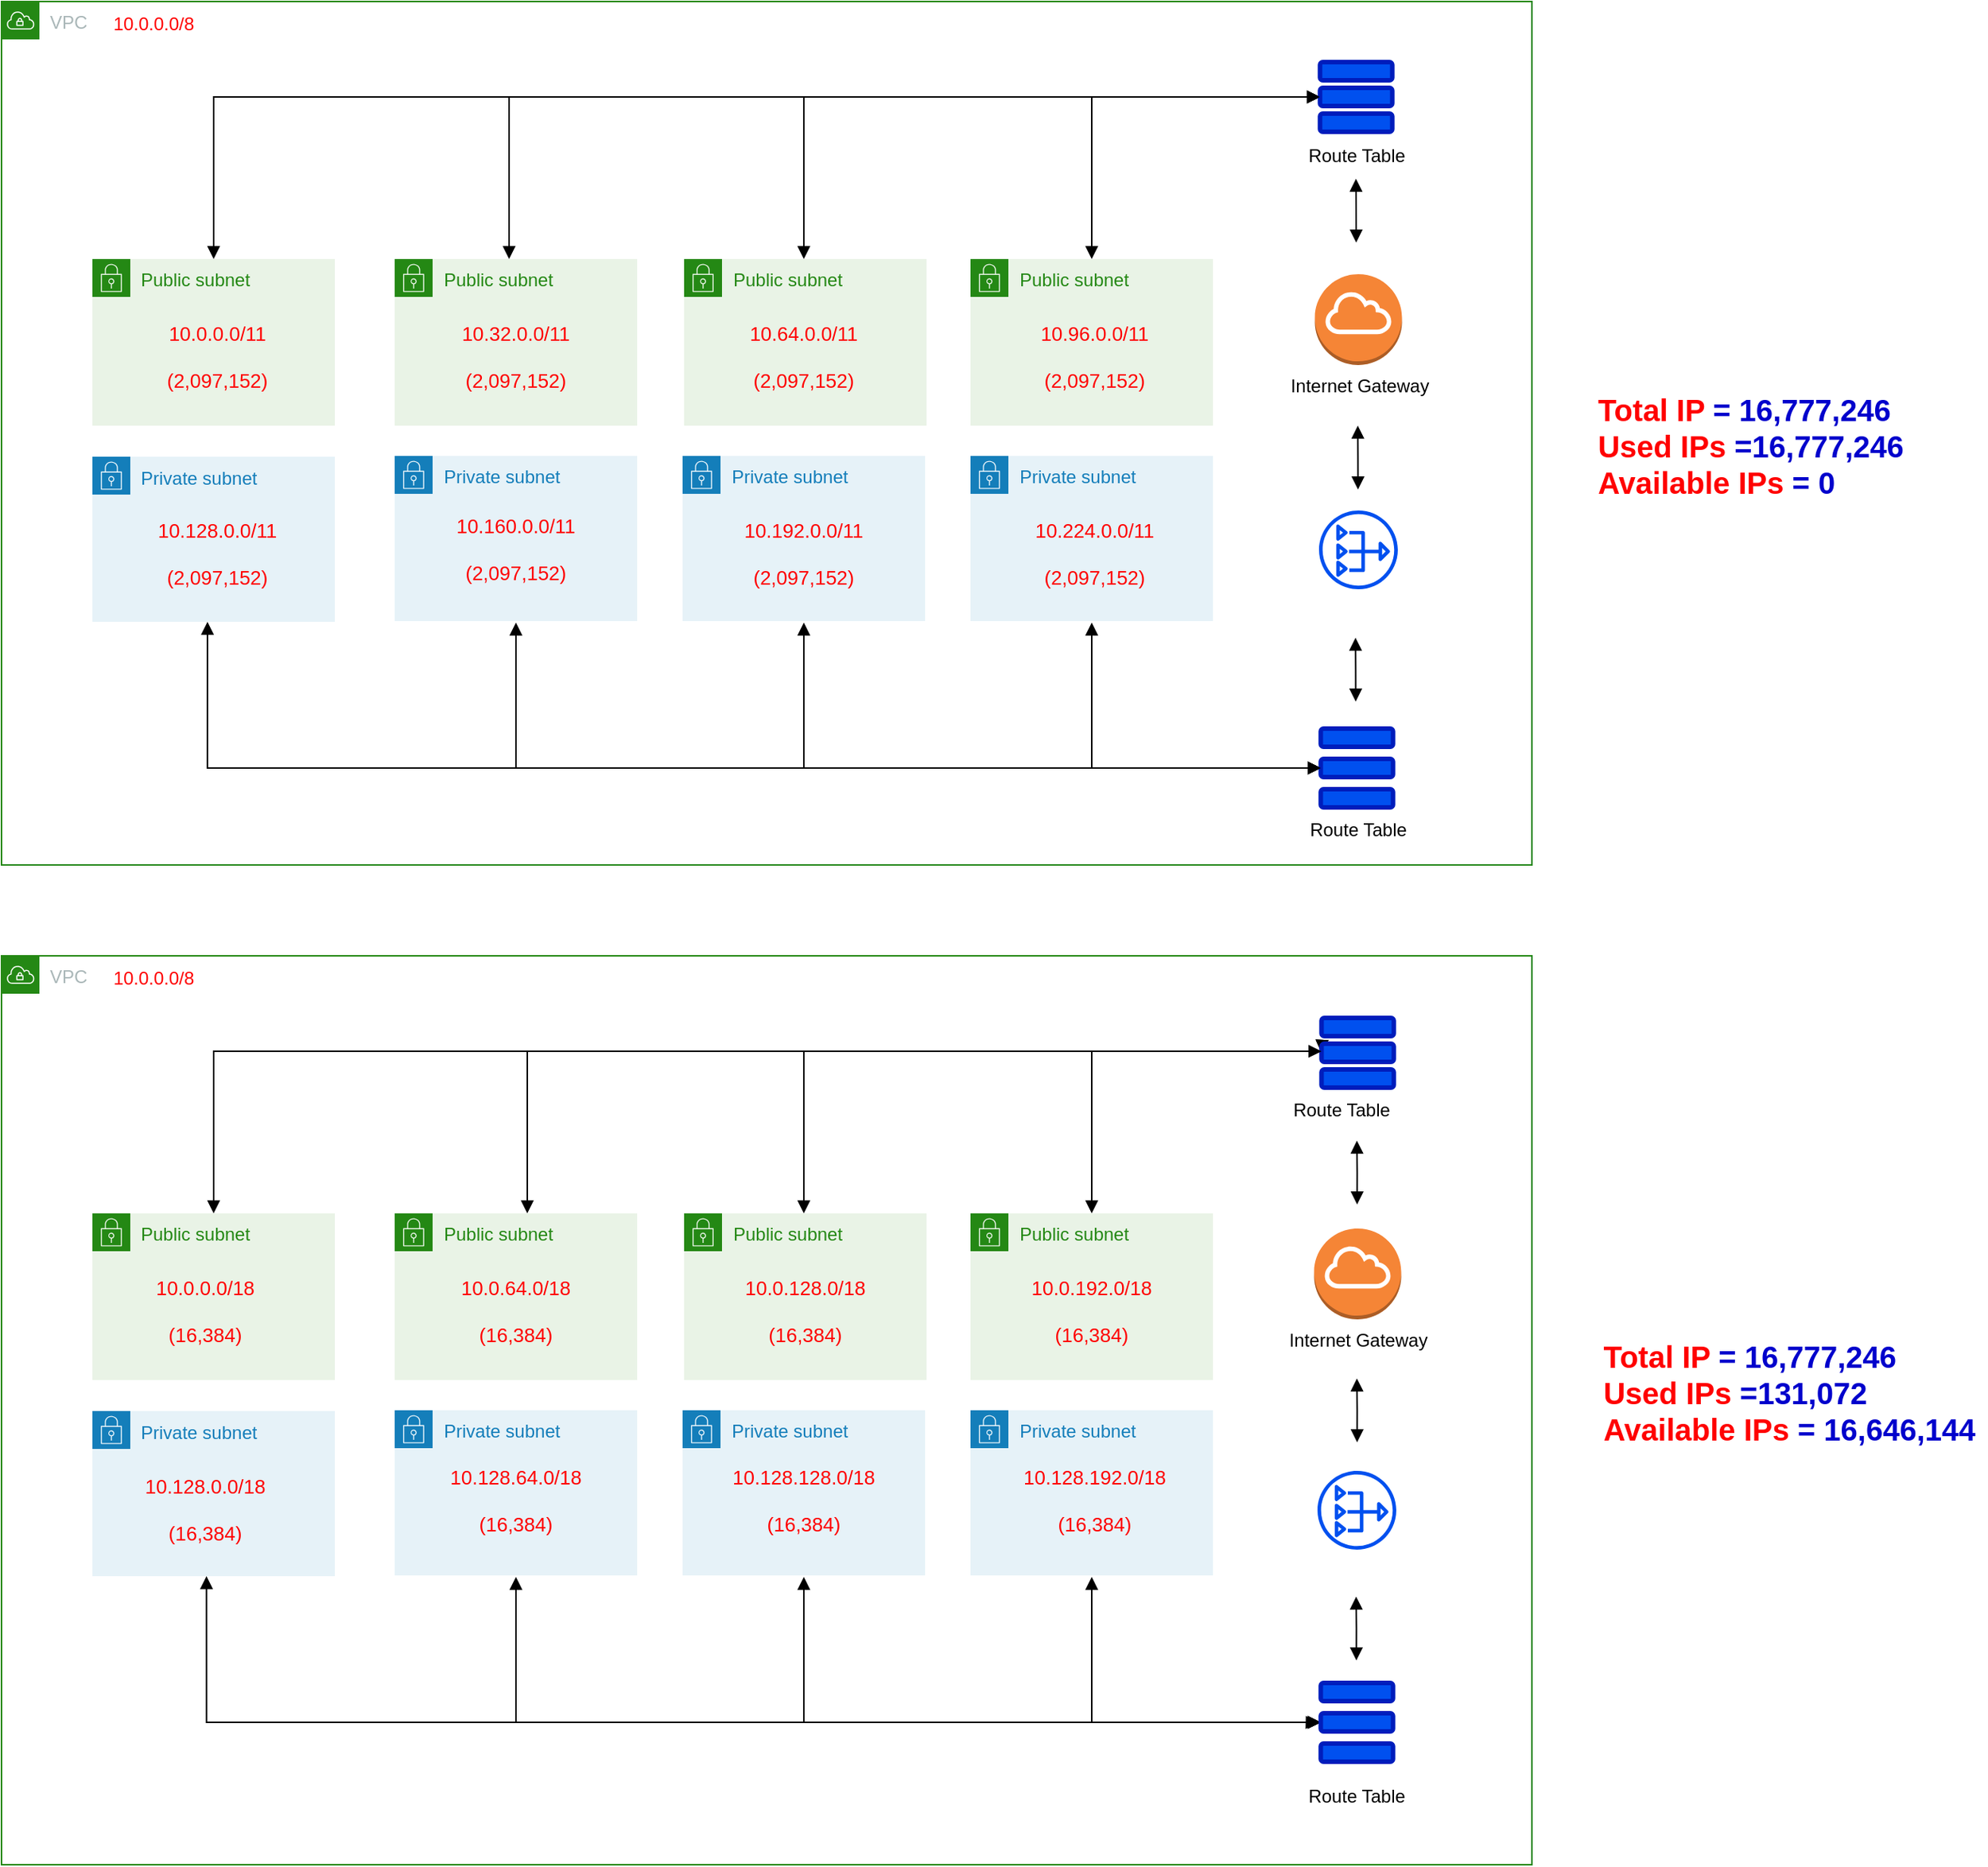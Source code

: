 <mxfile version="20.8.16" type="device"><diagram id="x6z9McmmxBJPXguEZUhv" name="Page-1"><mxGraphModel dx="443" dy="1285" grid="1" gridSize="10" guides="1" tooltips="1" connect="1" arrows="1" fold="1" page="1" pageScale="1" pageWidth="850" pageHeight="1400" math="0" shadow="0"><root><mxCell id="0"/><mxCell id="1" parent="0"/><mxCell id="ao6hHYTNkjJlW9Yp4cWi-41" style="edgeStyle=orthogonalEdgeStyle;rounded=0;orthogonalLoop=1;jettySize=auto;html=1;startArrow=block;startFill=1;endArrow=block;endFill=1;" parent="1" edge="1"><mxGeometry relative="1" as="geometry"><mxPoint x="3673.578" y="505.0" as="targetPoint"/><mxPoint x="3673.73" y="547.13" as="sourcePoint"/><Array as="points"><mxPoint x="3674.23" y="526.13"/></Array></mxGeometry></mxCell><mxCell id="ao6hHYTNkjJlW9Yp4cWi-42" style="edgeStyle=orthogonalEdgeStyle;rounded=0;orthogonalLoop=1;jettySize=auto;html=1;entryX=0;entryY=0.5;entryDx=0;entryDy=0;startArrow=block;startFill=1;endArrow=block;endFill=1;" parent="1" target="ao6hHYTNkjJlW9Yp4cWi-6" edge="1"><mxGeometry relative="1" as="geometry"><mxPoint x="3499.5" y="495" as="sourcePoint"/><Array as="points"><mxPoint x="3499.5" y="591"/></Array></mxGeometry></mxCell><mxCell id="ao6hHYTNkjJlW9Yp4cWi-43" style="edgeStyle=orthogonalEdgeStyle;rounded=0;orthogonalLoop=1;jettySize=auto;html=1;entryX=0;entryY=0.5;entryDx=0;entryDy=0;startArrow=block;startFill=1;endArrow=block;endFill=1;" parent="1" target="ao6hHYTNkjJlW9Yp4cWi-6" edge="1"><mxGeometry relative="1" as="geometry"><mxPoint x="3309.5" y="495" as="sourcePoint"/><Array as="points"><mxPoint x="3309.5" y="591"/></Array></mxGeometry></mxCell><mxCell id="ao6hHYTNkjJlW9Yp4cWi-44" style="edgeStyle=orthogonalEdgeStyle;rounded=0;orthogonalLoop=1;jettySize=auto;html=1;entryX=0;entryY=0.5;entryDx=0;entryDy=0;startArrow=block;startFill=1;endArrow=block;endFill=1;" parent="1" target="ao6hHYTNkjJlW9Yp4cWi-6" edge="1"><mxGeometry x="-1" y="-115" relative="1" as="geometry"><mxPoint x="3119.5" y="495" as="sourcePoint"/><Array as="points"><mxPoint x="3120" y="591"/><mxPoint x="3651" y="591"/></Array><mxPoint x="-80" y="-33" as="offset"/></mxGeometry></mxCell><mxCell id="ao6hHYTNkjJlW9Yp4cWi-8" value="Route Table" style="text;html=1;align=center;verticalAlign=middle;resizable=0;points=[];autosize=1;strokeColor=none;fillColor=none;container=0;" parent="1" vertex="1"><mxGeometry x="3630.498" y="617" width="90" height="30" as="geometry"/></mxCell><mxCell id="ao6hHYTNkjJlW9Yp4cWi-5" value="" style="rounded=1;whiteSpace=wrap;html=1;fillColor=#0050ef;strokeColor=#001DBC;strokeWidth=3;spacingRight=0;container=0;fontColor=#ffffff;" parent="1" vertex="1"><mxGeometry x="3650.656" y="565" width="47.689" height="12" as="geometry"/></mxCell><mxCell id="ao6hHYTNkjJlW9Yp4cWi-6" value="" style="rounded=1;whiteSpace=wrap;html=1;fillColor=#0050ef;strokeColor=#001DBC;strokeWidth=3;spacingRight=0;container=0;fontColor=#ffffff;" parent="1" vertex="1"><mxGeometry x="3650.656" y="585" width="47.689" height="12" as="geometry"/></mxCell><mxCell id="ao6hHYTNkjJlW9Yp4cWi-7" value="" style="rounded=1;whiteSpace=wrap;html=1;fillColor=#0050ef;strokeColor=#001DBC;strokeWidth=3;spacingRight=0;container=0;fontColor=#ffffff;" parent="1" vertex="1"><mxGeometry x="3650.656" y="605" width="47.689" height="12" as="geometry"/></mxCell><mxCell id="ao6hHYTNkjJlW9Yp4cWi-11" value="VPC" style="points=[[0,0],[0.25,0],[0.5,0],[0.75,0],[1,0],[1,0.25],[1,0.5],[1,0.75],[1,1],[0.75,1],[0.5,1],[0.25,1],[0,1],[0,0.75],[0,0.5],[0,0.25]];outlineConnect=0;gradientColor=none;html=1;whiteSpace=wrap;fontSize=12;fontStyle=0;container=0;pointerEvents=0;collapsible=0;recursiveResize=0;shape=mxgraph.aws4.group;grIcon=mxgraph.aws4.group_vpc;strokeColor=#248814;fillColor=none;verticalAlign=top;align=left;spacingLeft=30;fontColor=#AAB7B8;dashed=0;" parent="1" vertex="1"><mxGeometry x="2780" y="85" width="1010" height="570" as="geometry"/></mxCell><mxCell id="ao6hHYTNkjJlW9Yp4cWi-35" style="edgeStyle=orthogonalEdgeStyle;rounded=0;orthogonalLoop=1;jettySize=auto;html=1;startArrow=block;startFill=1;endArrow=block;endFill=1;" parent="1" edge="1"><mxGeometry relative="1" as="geometry"><mxPoint x="3675.088" y="365.0" as="targetPoint"/><mxPoint x="3675.24" y="407.13" as="sourcePoint"/><Array as="points"><mxPoint x="3675.74" y="386.13"/></Array></mxGeometry></mxCell><mxCell id="ao6hHYTNkjJlW9Yp4cWi-36" value="NAT Gateway" style="sketch=0;outlineConnect=0;dashed=0;verticalLabelPosition=bottom;verticalAlign=top;align=center;html=1;fontSize=12;fontStyle=0;aspect=fixed;pointerEvents=1;shape=mxgraph.aws4.nat_gateway;strokeWidth=3;container=0;fillColor=#0050ef;fontColor=#ffffff;strokeColor=#001DBC;" parent="1" vertex="1"><mxGeometry x="3649.5" y="421" width="52" height="52" as="geometry"/></mxCell><mxCell id="ao6hHYTNkjJlW9Yp4cWi-37" value="Private subnet" style="points=[[0,0],[0.25,0],[0.5,0],[0.75,0],[1,0],[1,0.25],[1,0.5],[1,0.75],[1,1],[0.75,1],[0.5,1],[0.25,1],[0,1],[0,0.75],[0,0.5],[0,0.25]];outlineConnect=0;gradientColor=none;html=1;whiteSpace=wrap;fontSize=12;fontStyle=0;container=0;pointerEvents=0;collapsible=0;recursiveResize=0;shape=mxgraph.aws4.group;grIcon=mxgraph.aws4.group_security_group;grStroke=0;strokeColor=#147EBA;fillColor=#E6F2F8;verticalAlign=top;align=left;spacingLeft=30;fontColor=#147EBA;dashed=0;strokeWidth=3;" parent="1" vertex="1"><mxGeometry x="3229.5" y="385" width="160" height="109" as="geometry"/></mxCell><mxCell id="ao6hHYTNkjJlW9Yp4cWi-39" value="Private subnet" style="points=[[0,0],[0.25,0],[0.5,0],[0.75,0],[1,0],[1,0.25],[1,0.5],[1,0.75],[1,1],[0.75,1],[0.5,1],[0.25,1],[0,1],[0,0.75],[0,0.5],[0,0.25]];outlineConnect=0;gradientColor=none;html=1;whiteSpace=wrap;fontSize=12;fontStyle=0;container=0;pointerEvents=0;collapsible=0;recursiveResize=0;shape=mxgraph.aws4.group;grIcon=mxgraph.aws4.group_security_group;grStroke=0;strokeColor=#147EBA;fillColor=#E6F2F8;verticalAlign=top;align=left;spacingLeft=30;fontColor=#147EBA;dashed=0;strokeWidth=3;" parent="1" vertex="1"><mxGeometry x="3419.5" y="385" width="160" height="109" as="geometry"/></mxCell><mxCell id="ao6hHYTNkjJlW9Yp4cWi-12" value="Internet Gateway" style="outlineConnect=0;dashed=0;verticalLabelPosition=bottom;verticalAlign=top;align=center;html=1;shape=mxgraph.aws3.internet_gateway;fillColor=#F58536;gradientColor=none;container=0;" parent="1" vertex="1"><mxGeometry x="3646.75" y="265" width="57.5" height="60" as="geometry"/></mxCell><mxCell id="ao6hHYTNkjJlW9Yp4cWi-21" style="edgeStyle=orthogonalEdgeStyle;rounded=0;orthogonalLoop=1;jettySize=auto;html=1;entryX=0;entryY=0.5;entryDx=0;entryDy=0;startArrow=block;startFill=1;endArrow=block;endFill=1;" parent="1" target="ao6hHYTNkjJlW9Yp4cWi-17" edge="1"><mxGeometry relative="1" as="geometry"><mxPoint x="3499.5" y="255.0" as="sourcePoint"/><Array as="points"><mxPoint x="3499.5" y="148"/></Array></mxGeometry></mxCell><mxCell id="ao6hHYTNkjJlW9Yp4cWi-22" style="edgeStyle=orthogonalEdgeStyle;rounded=0;orthogonalLoop=1;jettySize=auto;html=1;entryX=0;entryY=0.5;entryDx=0;entryDy=0;startArrow=block;startFill=1;endArrow=block;endFill=1;" parent="1" target="ao6hHYTNkjJlW9Yp4cWi-17" edge="1"><mxGeometry relative="1" as="geometry"><mxPoint x="3309.5" y="255.0" as="sourcePoint"/><Array as="points"><mxPoint x="3309.5" y="148"/></Array></mxGeometry></mxCell><mxCell id="ao6hHYTNkjJlW9Yp4cWi-23" style="edgeStyle=orthogonalEdgeStyle;rounded=0;orthogonalLoop=1;jettySize=auto;html=1;entryX=0;entryY=0.5;entryDx=0;entryDy=0;startArrow=block;startFill=1;endArrow=block;endFill=1;exitX=0.5;exitY=0;exitDx=0;exitDy=0;" parent="1" source="ao6hHYTNkjJlW9Yp4cWi-54" target="ao6hHYTNkjJlW9Yp4cWi-17" edge="1"><mxGeometry relative="1" as="geometry"><mxPoint x="3119.5" y="255.0" as="sourcePoint"/><Array as="points"><mxPoint x="2920" y="148"/></Array></mxGeometry></mxCell><mxCell id="ao6hHYTNkjJlW9Yp4cWi-27" value="Private subnet" style="points=[[0,0],[0.25,0],[0.5,0],[0.75,0],[1,0],[1,0.25],[1,0.5],[1,0.75],[1,1],[0.75,1],[0.5,1],[0.25,1],[0,1],[0,0.75],[0,0.5],[0,0.25]];outlineConnect=0;gradientColor=none;html=1;whiteSpace=wrap;fontSize=12;fontStyle=0;container=0;pointerEvents=0;collapsible=0;recursiveResize=0;shape=mxgraph.aws4.group;grIcon=mxgraph.aws4.group_security_group;grStroke=0;strokeColor=#147EBA;fillColor=#E6F2F8;verticalAlign=top;align=left;spacingLeft=30;fontColor=#147EBA;dashed=0;strokeWidth=3;" parent="1" vertex="1"><mxGeometry x="2840" y="385.5" width="160" height="109" as="geometry"/></mxCell><mxCell id="ao6hHYTNkjJlW9Yp4cWi-19" value="Route Table" style="text;html=1;align=center;verticalAlign=middle;resizable=0;points=[];autosize=1;strokeColor=none;fillColor=none;container=0;" parent="1" vertex="1"><mxGeometry x="3628.998" y="172" width="90" height="30" as="geometry"/></mxCell><mxCell id="ao6hHYTNkjJlW9Yp4cWi-16" value="" style="rounded=1;whiteSpace=wrap;html=1;strokeWidth=3;spacingRight=0;container=0;fillColor=#0050ef;fontColor=#ffffff;strokeColor=#001DBC;" parent="1" vertex="1"><mxGeometry x="3650.156" y="125" width="47.689" height="12" as="geometry"/></mxCell><mxCell id="ao6hHYTNkjJlW9Yp4cWi-17" value="" style="rounded=1;whiteSpace=wrap;html=1;strokeWidth=3;spacingRight=0;container=0;fillColor=#0050ef;fontColor=#ffffff;strokeColor=#001DBC;" parent="1" vertex="1"><mxGeometry x="3650.156" y="142" width="47.689" height="12" as="geometry"/></mxCell><mxCell id="ao6hHYTNkjJlW9Yp4cWi-18" value="" style="rounded=1;whiteSpace=wrap;html=1;strokeWidth=3;spacingRight=0;container=0;fillColor=#0050ef;fontColor=#ffffff;strokeColor=#001DBC;" parent="1" vertex="1"><mxGeometry x="3650.156" y="159" width="47.689" height="12" as="geometry"/></mxCell><mxCell id="ao6hHYTNkjJlW9Yp4cWi-25" value="Public subnet" style="points=[[0,0],[0.25,0],[0.5,0],[0.75,0],[1,0],[1,0.25],[1,0.5],[1,0.75],[1,1],[0.75,1],[0.5,1],[0.25,1],[0,1],[0,0.75],[0,0.5],[0,0.25]];outlineConnect=0;gradientColor=none;html=1;whiteSpace=wrap;fontSize=12;fontStyle=0;container=0;pointerEvents=0;collapsible=0;recursiveResize=0;shape=mxgraph.aws4.group;grIcon=mxgraph.aws4.group_security_group;grStroke=0;strokeColor=#248814;fillColor=#E9F3E6;verticalAlign=top;align=left;spacingLeft=30;fontColor=#248814;dashed=0;strokeWidth=3;" parent="1" vertex="1"><mxGeometry x="3419.5" y="255" width="160" height="110" as="geometry"/></mxCell><mxCell id="ao6hHYTNkjJlW9Yp4cWi-30" value="Public subnet" style="points=[[0,0],[0.25,0],[0.5,0],[0.75,0],[1,0],[1,0.25],[1,0.5],[1,0.75],[1,1],[0.75,1],[0.5,1],[0.25,1],[0,1],[0,0.75],[0,0.5],[0,0.25]];outlineConnect=0;gradientColor=none;html=1;whiteSpace=wrap;fontSize=12;fontStyle=0;container=0;pointerEvents=0;collapsible=0;recursiveResize=0;shape=mxgraph.aws4.group;grIcon=mxgraph.aws4.group_security_group;grStroke=0;strokeColor=#248814;fillColor=#E9F3E6;verticalAlign=top;align=left;spacingLeft=30;fontColor=#248814;dashed=0;strokeWidth=3;" parent="1" vertex="1"><mxGeometry x="3230.5" y="255" width="160" height="110" as="geometry"/></mxCell><mxCell id="ao6hHYTNkjJlW9Yp4cWi-33" value="Public subnet" style="points=[[0,0],[0.25,0],[0.5,0],[0.75,0],[1,0],[1,0.25],[1,0.5],[1,0.75],[1,1],[0.75,1],[0.5,1],[0.25,1],[0,1],[0,0.75],[0,0.5],[0,0.25]];outlineConnect=0;gradientColor=none;html=1;whiteSpace=wrap;fontSize=12;fontStyle=0;container=0;pointerEvents=0;collapsible=0;recursiveResize=0;shape=mxgraph.aws4.group;grIcon=mxgraph.aws4.group_security_group;grStroke=0;strokeColor=#248814;fillColor=#E9F3E6;verticalAlign=top;align=left;spacingLeft=30;fontColor=#248814;dashed=0;strokeWidth=3;" parent="1" vertex="1"><mxGeometry x="3039.5" y="255" width="160" height="110" as="geometry"/></mxCell><mxCell id="ao6hHYTNkjJlW9Yp4cWi-56" value="&lt;br&gt;" style="text;html=1;align=center;verticalAlign=middle;resizable=0;points=[];autosize=1;strokeColor=none;fillColor=none;fontSize=16;container=0;" parent="1" vertex="1"><mxGeometry x="3105" y="325" width="20" height="30" as="geometry"/></mxCell><mxCell id="ao6hHYTNkjJlW9Yp4cWi-54" value="Public subnet" style="points=[[0,0],[0.25,0],[0.5,0],[0.75,0],[1,0],[1,0.25],[1,0.5],[1,0.75],[1,1],[0.75,1],[0.5,1],[0.25,1],[0,1],[0,0.75],[0,0.5],[0,0.25]];outlineConnect=0;gradientColor=none;html=1;whiteSpace=wrap;fontSize=12;fontStyle=0;container=0;pointerEvents=0;collapsible=0;recursiveResize=0;shape=mxgraph.aws4.group;grIcon=mxgraph.aws4.group_security_group;grStroke=0;strokeColor=#248814;fillColor=#E9F3E6;verticalAlign=top;align=left;spacingLeft=30;fontColor=#248814;dashed=0;strokeWidth=3;" parent="1" vertex="1"><mxGeometry x="2840" y="255" width="160" height="110" as="geometry"/></mxCell><mxCell id="ao6hHYTNkjJlW9Yp4cWi-78" value="Private subnet" style="points=[[0,0],[0.25,0],[0.5,0],[0.75,0],[1,0],[1,0.25],[1,0.5],[1,0.75],[1,1],[0.75,1],[0.5,1],[0.25,1],[0,1],[0,0.75],[0,0.5],[0,0.25]];outlineConnect=0;gradientColor=none;html=1;whiteSpace=wrap;fontSize=12;fontStyle=0;container=0;pointerEvents=0;collapsible=0;recursiveResize=0;shape=mxgraph.aws4.group;grIcon=mxgraph.aws4.group_security_group;grStroke=0;strokeColor=#147EBA;fillColor=#E6F2F8;verticalAlign=top;align=left;spacingLeft=30;fontColor=#147EBA;dashed=0;strokeWidth=3;" parent="1" vertex="1"><mxGeometry x="3039.5" y="385" width="160" height="109" as="geometry"/></mxCell><mxCell id="ao6hHYTNkjJlW9Yp4cWi-93" value="&lt;font color=&quot;#ff0000&quot;&gt;10.0.0.0/11&lt;br&gt;&lt;br&gt;(2,097,152)&lt;/font&gt;" style="text;strokeColor=none;fillColor=none;html=1;align=center;verticalAlign=middle;whiteSpace=wrap;rounded=0;fontSize=13;container=0;" parent="1" vertex="1"><mxGeometry x="2854.5" y="305" width="135" height="30" as="geometry"/></mxCell><mxCell id="ao6hHYTNkjJlW9Yp4cWi-95" style="edgeStyle=orthogonalEdgeStyle;rounded=0;orthogonalLoop=1;jettySize=auto;html=1;startArrow=block;startFill=1;endArrow=block;endFill=1;" parent="1" edge="1"><mxGeometry x="-1" y="-115" relative="1" as="geometry"><mxPoint x="2915.93" y="494.5" as="sourcePoint"/><Array as="points"><mxPoint x="2915.66" y="591"/></Array><mxPoint x="-80" y="-33" as="offset"/><mxPoint x="3650.66" y="591" as="targetPoint"/></mxGeometry></mxCell><mxCell id="ao6hHYTNkjJlW9Yp4cWi-161" value="&lt;font color=&quot;#ff0000&quot;&gt;10.128.0.0/11&lt;br&gt;&lt;br&gt;(2,097,152)&lt;/font&gt;" style="text;strokeColor=none;fillColor=none;html=1;align=center;verticalAlign=middle;whiteSpace=wrap;rounded=0;fontSize=13;container=0;" parent="1" vertex="1"><mxGeometry x="2854.5" y="435" width="135" height="30" as="geometry"/></mxCell><mxCell id="ao6hHYTNkjJlW9Yp4cWi-162" value="&lt;font color=&quot;#ff0000&quot;&gt;10.160.0.0/11&lt;br&gt;&lt;br&gt;(2,097,152)&lt;/font&gt;" style="text;strokeColor=none;fillColor=none;html=1;align=center;verticalAlign=middle;whiteSpace=wrap;rounded=0;fontSize=13;container=0;" parent="1" vertex="1"><mxGeometry x="3052" y="432" width="135" height="30" as="geometry"/></mxCell><mxCell id="ao6hHYTNkjJlW9Yp4cWi-163" value="&lt;font color=&quot;#ff0000&quot;&gt;10.192.0.0/11&lt;br&gt;&lt;br&gt;(2,097,152)&lt;/font&gt;" style="text;strokeColor=none;fillColor=none;html=1;align=center;verticalAlign=middle;whiteSpace=wrap;rounded=0;fontSize=13;container=0;" parent="1" vertex="1"><mxGeometry x="3242" y="435" width="135" height="30" as="geometry"/></mxCell><mxCell id="ao6hHYTNkjJlW9Yp4cWi-164" value="&lt;font color=&quot;#ff0000&quot;&gt;10.32.0.0/11&lt;br&gt;&lt;br&gt;(2,097,152)&lt;/font&gt;" style="text;strokeColor=none;fillColor=none;html=1;align=center;verticalAlign=middle;whiteSpace=wrap;rounded=0;fontSize=13;container=0;" parent="1" vertex="1"><mxGeometry x="3052" y="305" width="135" height="30" as="geometry"/></mxCell><mxCell id="ao6hHYTNkjJlW9Yp4cWi-165" value="&lt;font color=&quot;#ff0000&quot;&gt;10.224.0.0/11&lt;br&gt;&lt;br&gt;(2,097,152)&lt;/font&gt;" style="text;strokeColor=none;fillColor=none;html=1;align=center;verticalAlign=middle;whiteSpace=wrap;rounded=0;fontSize=13;container=0;" parent="1" vertex="1"><mxGeometry x="3434" y="435" width="135" height="30" as="geometry"/></mxCell><mxCell id="ao6hHYTNkjJlW9Yp4cWi-166" value="&lt;font color=&quot;#ff0000&quot;&gt;10.64.0.0/11&lt;br&gt;&lt;br&gt;(2,097,152)&lt;/font&gt;" style="text;strokeColor=none;fillColor=none;html=1;align=center;verticalAlign=middle;whiteSpace=wrap;rounded=0;fontSize=13;container=0;" parent="1" vertex="1"><mxGeometry x="3242" y="305" width="135" height="30" as="geometry"/></mxCell><mxCell id="ao6hHYTNkjJlW9Yp4cWi-167" value="&lt;font color=&quot;#ff0000&quot;&gt;10.96.0.0/11&lt;br&gt;&lt;br&gt;(2,097,152)&lt;/font&gt;" style="text;strokeColor=none;fillColor=none;html=1;align=center;verticalAlign=middle;whiteSpace=wrap;rounded=0;fontSize=13;container=0;" parent="1" vertex="1"><mxGeometry x="3434" y="305" width="135" height="30" as="geometry"/></mxCell><mxCell id="ao6hHYTNkjJlW9Yp4cWi-170" value="&lt;div style=&quot;text-align: left;&quot;&gt;&lt;span style=&quot;font-size: 20px; background-color: initial;&quot;&gt;&lt;b style=&quot;&quot;&gt;&lt;font color=&quot;#ff0000&quot;&gt;Total IP&lt;/font&gt;&lt;font color=&quot;#0000cc&quot;&gt; = 16,777,246&lt;/font&gt;&lt;/b&gt;&lt;/span&gt;&lt;/div&gt;&lt;font style=&quot;font-size: 20px;&quot;&gt;&lt;b style=&quot;&quot;&gt;&lt;div style=&quot;text-align: left;&quot;&gt;&lt;span style=&quot;background-color: initial;&quot;&gt;&lt;font color=&quot;#ff0000&quot;&gt;Used IPs&lt;/font&gt;&lt;font color=&quot;#0000cc&quot;&gt; =16,777,246&lt;/font&gt;&lt;/span&gt;&lt;/div&gt;&lt;div style=&quot;text-align: left;&quot;&gt;&lt;span style=&quot;background-color: initial;&quot;&gt;&lt;font color=&quot;#ff0000&quot;&gt;Available IPs&lt;/font&gt;&lt;font color=&quot;#0000cc&quot;&gt; = 0&lt;/font&gt;&lt;/span&gt;&lt;/div&gt;&lt;div style=&quot;color: rgb(76, 0, 153); text-align: left;&quot;&gt;&lt;span style=&quot;background-color: initial;&quot;&gt;&amp;nbsp;&lt;/span&gt;&lt;/div&gt;&lt;/b&gt;&lt;/font&gt;" style="text;strokeColor=none;fillColor=none;html=1;align=center;verticalAlign=middle;whiteSpace=wrap;rounded=0;fontSize=13;fontColor=#FF8000;" parent="1" vertex="1"><mxGeometry x="3820" y="345" width="228.5" height="90" as="geometry"/></mxCell><mxCell id="ao6hHYTNkjJlW9Yp4cWi-171" style="edgeStyle=orthogonalEdgeStyle;rounded=0;orthogonalLoop=1;jettySize=auto;html=1;startArrow=block;startFill=1;endArrow=block;endFill=1;" parent="1" edge="1"><mxGeometry relative="1" as="geometry"><mxPoint x="3673.998" y="1138.0" as="targetPoint"/><mxPoint x="3674.15" y="1180.13" as="sourcePoint"/><Array as="points"><mxPoint x="3674.65" y="1159.13"/></Array></mxGeometry></mxCell><mxCell id="ao6hHYTNkjJlW9Yp4cWi-172" style="edgeStyle=orthogonalEdgeStyle;rounded=0;orthogonalLoop=1;jettySize=auto;html=1;entryX=0;entryY=0.5;entryDx=0;entryDy=0;startArrow=block;startFill=1;endArrow=block;endFill=1;" parent="1" target="ao6hHYTNkjJlW9Yp4cWi-177" edge="1"><mxGeometry relative="1" as="geometry"><mxPoint x="3499.5" y="1125" as="sourcePoint"/><Array as="points"><mxPoint x="3499.5" y="1221"/></Array></mxGeometry></mxCell><mxCell id="ao6hHYTNkjJlW9Yp4cWi-173" style="edgeStyle=orthogonalEdgeStyle;rounded=0;orthogonalLoop=1;jettySize=auto;html=1;entryX=0;entryY=0.5;entryDx=0;entryDy=0;startArrow=block;startFill=1;endArrow=block;endFill=1;" parent="1" target="ao6hHYTNkjJlW9Yp4cWi-177" edge="1"><mxGeometry relative="1" as="geometry"><mxPoint x="3309.5" y="1125" as="sourcePoint"/><Array as="points"><mxPoint x="3309.5" y="1221"/></Array></mxGeometry></mxCell><mxCell id="ao6hHYTNkjJlW9Yp4cWi-174" style="edgeStyle=orthogonalEdgeStyle;rounded=0;orthogonalLoop=1;jettySize=auto;html=1;entryX=0;entryY=0.5;entryDx=0;entryDy=0;startArrow=block;startFill=1;endArrow=block;endFill=1;" parent="1" target="ao6hHYTNkjJlW9Yp4cWi-177" edge="1"><mxGeometry x="-1" y="-115" relative="1" as="geometry"><mxPoint x="3119.5" y="1125" as="sourcePoint"/><Array as="points"><mxPoint x="3120" y="1221"/><mxPoint x="3651" y="1221"/></Array><mxPoint x="-80" y="-33" as="offset"/></mxGeometry></mxCell><mxCell id="ao6hHYTNkjJlW9Yp4cWi-175" value="Route Table" style="text;html=1;align=center;verticalAlign=middle;resizable=0;points=[];autosize=1;strokeColor=none;fillColor=none;container=0;" parent="1" vertex="1"><mxGeometry x="3629.498" y="1255" width="90" height="30" as="geometry"/></mxCell><mxCell id="ao6hHYTNkjJlW9Yp4cWi-176" value="" style="rounded=1;whiteSpace=wrap;html=1;fillColor=#0050ef;strokeColor=#001DBC;strokeWidth=3;spacingRight=0;container=0;fontColor=#ffffff;" parent="1" vertex="1"><mxGeometry x="3650.656" y="1195" width="47.689" height="12" as="geometry"/></mxCell><mxCell id="ao6hHYTNkjJlW9Yp4cWi-177" value="" style="rounded=1;whiteSpace=wrap;html=1;fillColor=#0050ef;strokeColor=#001DBC;strokeWidth=3;spacingRight=0;container=0;fontColor=#ffffff;" parent="1" vertex="1"><mxGeometry x="3650.656" y="1215" width="47.689" height="12" as="geometry"/></mxCell><mxCell id="ao6hHYTNkjJlW9Yp4cWi-178" value="" style="rounded=1;whiteSpace=wrap;html=1;fillColor=#0050ef;strokeColor=#001DBC;strokeWidth=3;spacingRight=0;container=0;fontColor=#ffffff;" parent="1" vertex="1"><mxGeometry x="3650.656" y="1235" width="47.689" height="12" as="geometry"/></mxCell><mxCell id="ao6hHYTNkjJlW9Yp4cWi-179" value="VPC" style="points=[[0,0],[0.25,0],[0.5,0],[0.75,0],[1,0],[1,0.25],[1,0.5],[1,0.75],[1,1],[0.75,1],[0.5,1],[0.25,1],[0,1],[0,0.75],[0,0.5],[0,0.25]];outlineConnect=0;gradientColor=none;html=1;whiteSpace=wrap;fontSize=12;fontStyle=0;container=0;pointerEvents=0;collapsible=0;recursiveResize=0;shape=mxgraph.aws4.group;grIcon=mxgraph.aws4.group_vpc;strokeColor=#248814;fillColor=none;verticalAlign=top;align=left;spacingLeft=30;fontColor=#AAB7B8;dashed=0;" parent="1" vertex="1"><mxGeometry x="2780" y="715" width="1010" height="600" as="geometry"/></mxCell><mxCell id="ao6hHYTNkjJlW9Yp4cWi-180" style="edgeStyle=orthogonalEdgeStyle;rounded=0;orthogonalLoop=1;jettySize=auto;html=1;startArrow=block;startFill=1;endArrow=block;endFill=1;" parent="1" edge="1"><mxGeometry relative="1" as="geometry"><mxPoint x="3674.498" y="994.0" as="targetPoint"/><mxPoint x="3674.65" y="1036.13" as="sourcePoint"/><Array as="points"><mxPoint x="3675.15" y="1015.13"/></Array></mxGeometry></mxCell><mxCell id="ao6hHYTNkjJlW9Yp4cWi-181" value="NAT Gateway" style="sketch=0;outlineConnect=0;fontColor=#ffffff;fillColor=#0050ef;strokeColor=#001DBC;dashed=0;verticalLabelPosition=bottom;verticalAlign=top;align=center;html=1;fontSize=12;fontStyle=0;aspect=fixed;pointerEvents=1;shape=mxgraph.aws4.nat_gateway;strokeWidth=3;container=0;" parent="1" vertex="1"><mxGeometry x="3648.5" y="1055" width="52" height="52" as="geometry"/></mxCell><mxCell id="ao6hHYTNkjJlW9Yp4cWi-182" value="Private subnet" style="points=[[0,0],[0.25,0],[0.5,0],[0.75,0],[1,0],[1,0.25],[1,0.5],[1,0.75],[1,1],[0.75,1],[0.5,1],[0.25,1],[0,1],[0,0.75],[0,0.5],[0,0.25]];outlineConnect=0;gradientColor=none;html=1;whiteSpace=wrap;fontSize=12;fontStyle=0;container=0;pointerEvents=0;collapsible=0;recursiveResize=0;shape=mxgraph.aws4.group;grIcon=mxgraph.aws4.group_security_group;grStroke=0;strokeColor=#147EBA;fillColor=#E6F2F8;verticalAlign=top;align=left;spacingLeft=30;fontColor=#147EBA;dashed=0;strokeWidth=3;" parent="1" vertex="1"><mxGeometry x="3229.5" y="1015" width="160" height="109" as="geometry"/></mxCell><mxCell id="ao6hHYTNkjJlW9Yp4cWi-183" value="Private subnet" style="points=[[0,0],[0.25,0],[0.5,0],[0.75,0],[1,0],[1,0.25],[1,0.5],[1,0.75],[1,1],[0.75,1],[0.5,1],[0.25,1],[0,1],[0,0.75],[0,0.5],[0,0.25]];outlineConnect=0;gradientColor=none;html=1;whiteSpace=wrap;fontSize=12;fontStyle=0;container=0;pointerEvents=0;collapsible=0;recursiveResize=0;shape=mxgraph.aws4.group;grIcon=mxgraph.aws4.group_security_group;grStroke=0;strokeColor=#147EBA;fillColor=#E6F2F8;verticalAlign=top;align=left;spacingLeft=30;fontColor=#147EBA;dashed=0;strokeWidth=3;" parent="1" vertex="1"><mxGeometry x="3419.5" y="1015" width="160" height="109" as="geometry"/></mxCell><mxCell id="ao6hHYTNkjJlW9Yp4cWi-186" value="Internet Gateway" style="outlineConnect=0;dashed=0;verticalLabelPosition=bottom;verticalAlign=top;align=center;html=1;shape=mxgraph.aws3.internet_gateway;fillColor=#F58536;gradientColor=none;container=0;" parent="1" vertex="1"><mxGeometry x="3646.25" y="895" width="57.5" height="60" as="geometry"/></mxCell><mxCell id="ao6hHYTNkjJlW9Yp4cWi-188" style="edgeStyle=orthogonalEdgeStyle;rounded=0;orthogonalLoop=1;jettySize=auto;html=1;entryX=0;entryY=0.5;entryDx=0;entryDy=0;startArrow=block;startFill=1;endArrow=block;endFill=1;" parent="1" target="ao6hHYTNkjJlW9Yp4cWi-194" edge="1"><mxGeometry relative="1" as="geometry"><mxPoint x="3499.5" y="885.0" as="sourcePoint"/><Array as="points"><mxPoint x="3499.5" y="778"/></Array></mxGeometry></mxCell><mxCell id="ao6hHYTNkjJlW9Yp4cWi-189" style="edgeStyle=orthogonalEdgeStyle;rounded=0;orthogonalLoop=1;jettySize=auto;html=1;entryX=0;entryY=0.5;entryDx=0;entryDy=0;startArrow=block;startFill=1;endArrow=block;endFill=1;" parent="1" target="ao6hHYTNkjJlW9Yp4cWi-194" edge="1"><mxGeometry relative="1" as="geometry"><mxPoint x="3309.5" y="885.0" as="sourcePoint"/><Array as="points"><mxPoint x="3309.5" y="778"/></Array></mxGeometry></mxCell><mxCell id="ao6hHYTNkjJlW9Yp4cWi-190" style="edgeStyle=orthogonalEdgeStyle;rounded=0;orthogonalLoop=1;jettySize=auto;html=1;entryX=0;entryY=0.5;entryDx=0;entryDy=0;startArrow=block;startFill=1;endArrow=block;endFill=1;exitX=0.5;exitY=0;exitDx=0;exitDy=0;" parent="1" source="ao6hHYTNkjJlW9Yp4cWi-203" target="ao6hHYTNkjJlW9Yp4cWi-194" edge="1"><mxGeometry relative="1" as="geometry"><mxPoint x="3119.5" y="885.0" as="sourcePoint"/><Array as="points"><mxPoint x="2920" y="778"/></Array></mxGeometry></mxCell><mxCell id="ao6hHYTNkjJlW9Yp4cWi-191" value="Private subnet" style="points=[[0,0],[0.25,0],[0.5,0],[0.75,0],[1,0],[1,0.25],[1,0.5],[1,0.75],[1,1],[0.75,1],[0.5,1],[0.25,1],[0,1],[0,0.75],[0,0.5],[0,0.25]];outlineConnect=0;gradientColor=none;html=1;whiteSpace=wrap;fontSize=12;fontStyle=0;container=0;pointerEvents=0;collapsible=0;recursiveResize=0;shape=mxgraph.aws4.group;grIcon=mxgraph.aws4.group_security_group;grStroke=0;strokeColor=#147EBA;fillColor=#E6F2F8;verticalAlign=top;align=left;spacingLeft=30;fontColor=#147EBA;dashed=0;strokeWidth=3;" parent="1" vertex="1"><mxGeometry x="2840" y="1015.5" width="160" height="109" as="geometry"/></mxCell><mxCell id="ao6hHYTNkjJlW9Yp4cWi-192" value="Route Table" style="text;html=1;align=center;verticalAlign=middle;resizable=0;points=[];autosize=1;strokeColor=none;fillColor=none;container=0;" parent="1" vertex="1"><mxGeometry x="3618.998" y="802" width="90" height="30" as="geometry"/></mxCell><mxCell id="ao6hHYTNkjJlW9Yp4cWi-193" value="" style="rounded=1;whiteSpace=wrap;html=1;fillColor=#0050ef;strokeColor=#001DBC;strokeWidth=3;spacingRight=0;container=0;fontColor=#ffffff;" parent="1" vertex="1"><mxGeometry x="3651.156" y="756" width="47.689" height="12" as="geometry"/></mxCell><mxCell id="ao6hHYTNkjJlW9Yp4cWi-194" value="" style="rounded=1;whiteSpace=wrap;html=1;fillColor=#0050ef;strokeColor=#001DBC;strokeWidth=3;spacingRight=0;container=0;fontColor=#ffffff;" parent="1" vertex="1"><mxGeometry x="3651.156" y="773" width="47.689" height="12" as="geometry"/></mxCell><mxCell id="ao6hHYTNkjJlW9Yp4cWi-195" value="" style="rounded=1;whiteSpace=wrap;html=1;fillColor=#0050ef;strokeColor=#001DBC;strokeWidth=3;spacingRight=0;container=0;fontColor=#ffffff;" parent="1" vertex="1"><mxGeometry x="3651.156" y="790" width="47.689" height="12" as="geometry"/></mxCell><mxCell id="ao6hHYTNkjJlW9Yp4cWi-196" value="Public subnet" style="points=[[0,0],[0.25,0],[0.5,0],[0.75,0],[1,0],[1,0.25],[1,0.5],[1,0.75],[1,1],[0.75,1],[0.5,1],[0.25,1],[0,1],[0,0.75],[0,0.5],[0,0.25]];outlineConnect=0;gradientColor=none;html=1;whiteSpace=wrap;fontSize=12;fontStyle=0;container=0;pointerEvents=0;collapsible=0;recursiveResize=0;shape=mxgraph.aws4.group;grIcon=mxgraph.aws4.group_security_group;grStroke=0;strokeColor=#248814;fillColor=#E9F3E6;verticalAlign=top;align=left;spacingLeft=30;fontColor=#248814;dashed=0;strokeWidth=3;" parent="1" vertex="1"><mxGeometry x="3419.5" y="885" width="160" height="110" as="geometry"/></mxCell><mxCell id="ao6hHYTNkjJlW9Yp4cWi-198" value="Public subnet" style="points=[[0,0],[0.25,0],[0.5,0],[0.75,0],[1,0],[1,0.25],[1,0.5],[1,0.75],[1,1],[0.75,1],[0.5,1],[0.25,1],[0,1],[0,0.75],[0,0.5],[0,0.25]];outlineConnect=0;gradientColor=none;html=1;whiteSpace=wrap;fontSize=12;fontStyle=0;container=0;pointerEvents=0;collapsible=0;recursiveResize=0;shape=mxgraph.aws4.group;grIcon=mxgraph.aws4.group_security_group;grStroke=0;strokeColor=#248814;fillColor=#E9F3E6;verticalAlign=top;align=left;spacingLeft=30;fontColor=#248814;dashed=0;strokeWidth=3;" parent="1" vertex="1"><mxGeometry x="3230.5" y="885" width="160" height="110" as="geometry"/></mxCell><mxCell id="ao6hHYTNkjJlW9Yp4cWi-200" value="Public subnet" style="points=[[0,0],[0.25,0],[0.5,0],[0.75,0],[1,0],[1,0.25],[1,0.5],[1,0.75],[1,1],[0.75,1],[0.5,1],[0.25,1],[0,1],[0,0.75],[0,0.5],[0,0.25]];outlineConnect=0;gradientColor=none;html=1;whiteSpace=wrap;fontSize=12;fontStyle=0;container=0;pointerEvents=0;collapsible=0;recursiveResize=0;shape=mxgraph.aws4.group;grIcon=mxgraph.aws4.group_security_group;grStroke=0;strokeColor=#248814;fillColor=#E9F3E6;verticalAlign=top;align=left;spacingLeft=30;fontColor=#248814;dashed=0;strokeWidth=3;" parent="1" vertex="1"><mxGeometry x="3039.5" y="885" width="160" height="110" as="geometry"/></mxCell><mxCell id="ao6hHYTNkjJlW9Yp4cWi-201" value="&lt;br&gt;" style="text;html=1;align=center;verticalAlign=middle;resizable=0;points=[];autosize=1;strokeColor=none;fillColor=none;fontSize=16;container=0;" parent="1" vertex="1"><mxGeometry x="3105" y="955" width="20" height="30" as="geometry"/></mxCell><mxCell id="ao6hHYTNkjJlW9Yp4cWi-203" value="Public subnet" style="points=[[0,0],[0.25,0],[0.5,0],[0.75,0],[1,0],[1,0.25],[1,0.5],[1,0.75],[1,1],[0.75,1],[0.5,1],[0.25,1],[0,1],[0,0.75],[0,0.5],[0,0.25]];outlineConnect=0;gradientColor=none;html=1;whiteSpace=wrap;fontSize=12;fontStyle=0;container=0;pointerEvents=0;collapsible=0;recursiveResize=0;shape=mxgraph.aws4.group;grIcon=mxgraph.aws4.group_security_group;grStroke=0;strokeColor=#248814;fillColor=#E9F3E6;verticalAlign=top;align=left;spacingLeft=30;fontColor=#248814;dashed=0;strokeWidth=3;" parent="1" vertex="1"><mxGeometry x="2840" y="885" width="160" height="110" as="geometry"/></mxCell><mxCell id="ao6hHYTNkjJlW9Yp4cWi-204" value="Private subnet" style="points=[[0,0],[0.25,0],[0.5,0],[0.75,0],[1,0],[1,0.25],[1,0.5],[1,0.75],[1,1],[0.75,1],[0.5,1],[0.25,1],[0,1],[0,0.75],[0,0.5],[0,0.25]];outlineConnect=0;gradientColor=none;html=1;whiteSpace=wrap;fontSize=12;fontStyle=0;container=0;pointerEvents=0;collapsible=0;recursiveResize=0;shape=mxgraph.aws4.group;grIcon=mxgraph.aws4.group_security_group;grStroke=0;strokeColor=#147EBA;fillColor=#E6F2F8;verticalAlign=top;align=left;spacingLeft=30;fontColor=#147EBA;dashed=0;strokeWidth=3;" parent="1" vertex="1"><mxGeometry x="3039.5" y="1015" width="160" height="109" as="geometry"/></mxCell><mxCell id="ao6hHYTNkjJlW9Yp4cWi-205" style="edgeStyle=orthogonalEdgeStyle;rounded=0;orthogonalLoop=1;jettySize=auto;html=1;startArrow=block;startFill=1;endArrow=block;endFill=1;" parent="1" edge="1"><mxGeometry relative="1" as="geometry"><mxPoint x="3127.0" y="885.0" as="sourcePoint"/><Array as="points"><mxPoint x="3127" y="778"/></Array><mxPoint x="3651.16" y="778" as="targetPoint"/></mxGeometry></mxCell><mxCell id="ao6hHYTNkjJlW9Yp4cWi-208" style="edgeStyle=orthogonalEdgeStyle;rounded=0;orthogonalLoop=1;jettySize=auto;html=1;startArrow=block;startFill=1;endArrow=block;endFill=1;entryX=-0.028;entryY=0.518;entryDx=0;entryDy=0;entryPerimeter=0;" parent="1" target="ao6hHYTNkjJlW9Yp4cWi-177" edge="1"><mxGeometry x="-1" y="-115" relative="1" as="geometry"><mxPoint x="2915.27" y="1124.5" as="sourcePoint"/><Array as="points"><mxPoint x="2915" y="1221"/><mxPoint x="3640" y="1221"/></Array><mxPoint x="-80" y="-33" as="offset"/><mxPoint x="3640" y="1225" as="targetPoint"/></mxGeometry></mxCell><mxCell id="ao6hHYTNkjJlW9Yp4cWi-218" value="&lt;div style=&quot;text-align: left;&quot;&gt;&lt;span style=&quot;font-size: 20px; background-color: initial;&quot;&gt;&lt;b style=&quot;&quot;&gt;&lt;font color=&quot;#ff0000&quot;&gt;Total IP&lt;/font&gt;&lt;font color=&quot;#0000cc&quot;&gt; = 16,777,246&lt;/font&gt;&lt;/b&gt;&lt;/span&gt;&lt;/div&gt;&lt;font style=&quot;font-size: 20px;&quot;&gt;&lt;b style=&quot;&quot;&gt;&lt;div style=&quot;text-align: left;&quot;&gt;&lt;span style=&quot;background-color: initial;&quot;&gt;&lt;font color=&quot;#ff0000&quot;&gt;Used IPs&lt;/font&gt;&lt;font color=&quot;#0000cc&quot;&gt; =131,072&lt;/font&gt;&lt;/span&gt;&lt;/div&gt;&lt;div style=&quot;text-align: left;&quot;&gt;&lt;span style=&quot;background-color: initial;&quot;&gt;&lt;font color=&quot;#ff0000&quot;&gt;Available IPs&lt;/font&gt;&lt;font color=&quot;#0000cc&quot;&gt; = 16,646,144&lt;/font&gt;&lt;/span&gt;&lt;/div&gt;&lt;div style=&quot;color: rgb(76, 0, 153); text-align: left;&quot;&gt;&lt;span style=&quot;background-color: initial;&quot;&gt;&amp;nbsp;&lt;/span&gt;&lt;/div&gt;&lt;/b&gt;&lt;/font&gt;" style="text;strokeColor=none;fillColor=none;html=1;align=center;verticalAlign=middle;whiteSpace=wrap;rounded=0;fontSize=13;fontColor=#FF8000;" parent="1" vertex="1"><mxGeometry x="3830" y="970" width="260" height="90" as="geometry"/></mxCell><mxCell id="nx9NQlzb1QyRIBUjW8tP-1" style="edgeStyle=orthogonalEdgeStyle;rounded=0;orthogonalLoop=1;jettySize=auto;html=1;startArrow=block;startFill=1;endArrow=block;endFill=1;" edge="1" parent="1"><mxGeometry relative="1" as="geometry"><mxPoint x="3673.888" y="202.0" as="targetPoint"/><mxPoint x="3674.04" y="244.13" as="sourcePoint"/><Array as="points"><mxPoint x="3673.8" y="222"/><mxPoint x="3673.8" y="222"/></Array></mxGeometry></mxCell><mxCell id="nx9NQlzb1QyRIBUjW8tP-2" style="edgeStyle=orthogonalEdgeStyle;rounded=0;orthogonalLoop=1;jettySize=auto;html=1;startArrow=block;startFill=1;endArrow=block;endFill=1;" edge="1" parent="1"><mxGeometry relative="1" as="geometry"><mxPoint x="3115.0" y="255.0" as="sourcePoint"/><Array as="points"><mxPoint x="3115" y="148"/></Array><mxPoint x="3650" y="148" as="targetPoint"/></mxGeometry></mxCell><mxCell id="nx9NQlzb1QyRIBUjW8tP-3" style="edgeStyle=orthogonalEdgeStyle;rounded=0;orthogonalLoop=1;jettySize=auto;html=1;startArrow=block;startFill=1;endArrow=block;endFill=1;" edge="1" parent="1"><mxGeometry relative="1" as="geometry"><mxPoint x="3674.498" y="837.0" as="targetPoint"/><mxPoint x="3674.65" y="879.13" as="sourcePoint"/><Array as="points"><mxPoint x="3675.15" y="858.13"/></Array></mxGeometry></mxCell><mxCell id="nx9NQlzb1QyRIBUjW8tP-5" value="10.0.0.0/8" style="text;html=1;align=center;verticalAlign=middle;resizable=0;points=[];autosize=1;strokeColor=none;fillColor=none;fontColor=#FF0000;" vertex="1" parent="1"><mxGeometry x="2840" y="85" width="80" height="30" as="geometry"/></mxCell><mxCell id="nx9NQlzb1QyRIBUjW8tP-6" value="&lt;font color=&quot;#ff0000&quot;&gt;10.0.0.0/18&lt;br&gt;&lt;br&gt;(16,384)&lt;/font&gt;" style="text;strokeColor=none;fillColor=none;html=1;align=center;verticalAlign=middle;whiteSpace=wrap;rounded=0;fontSize=13;container=0;" vertex="1" parent="1"><mxGeometry x="2847" y="935" width="135" height="30" as="geometry"/></mxCell><mxCell id="nx9NQlzb1QyRIBUjW8tP-7" value="&lt;font color=&quot;#ff0000&quot;&gt;10.0.64.0/18&lt;br&gt;&lt;br&gt;(16,384)&lt;/font&gt;" style="text;strokeColor=none;fillColor=none;html=1;align=center;verticalAlign=middle;whiteSpace=wrap;rounded=0;fontSize=13;container=0;" vertex="1" parent="1"><mxGeometry x="3052" y="935" width="135" height="30" as="geometry"/></mxCell><mxCell id="nx9NQlzb1QyRIBUjW8tP-8" value="&lt;font color=&quot;#ff0000&quot;&gt;10.0.128.0/18&lt;br&gt;&lt;br&gt;(16,384)&lt;/font&gt;" style="text;strokeColor=none;fillColor=none;html=1;align=center;verticalAlign=middle;whiteSpace=wrap;rounded=0;fontSize=13;container=0;" vertex="1" parent="1"><mxGeometry x="3243" y="935" width="135" height="30" as="geometry"/></mxCell><mxCell id="nx9NQlzb1QyRIBUjW8tP-9" value="&lt;font color=&quot;#ff0000&quot;&gt;10.0.192.0/18&lt;br&gt;&lt;br&gt;(16,384)&lt;/font&gt;" style="text;strokeColor=none;fillColor=none;html=1;align=center;verticalAlign=middle;whiteSpace=wrap;rounded=0;fontSize=13;container=0;" vertex="1" parent="1"><mxGeometry x="3432" y="935" width="135" height="30" as="geometry"/></mxCell><mxCell id="nx9NQlzb1QyRIBUjW8tP-10" value="&lt;font color=&quot;#ff0000&quot;&gt;10.128.0.0/18&lt;br&gt;&lt;br&gt;(16,384)&lt;/font&gt;" style="text;strokeColor=none;fillColor=none;html=1;align=center;verticalAlign=middle;whiteSpace=wrap;rounded=0;fontSize=13;container=0;" vertex="1" parent="1"><mxGeometry x="2847" y="1066" width="135" height="30" as="geometry"/></mxCell><mxCell id="nx9NQlzb1QyRIBUjW8tP-11" value="&lt;font color=&quot;#ff0000&quot;&gt;10.128.64.0/18&lt;br&gt;&lt;br&gt;(16,384)&lt;/font&gt;" style="text;strokeColor=none;fillColor=none;html=1;align=center;verticalAlign=middle;whiteSpace=wrap;rounded=0;fontSize=13;container=0;" vertex="1" parent="1"><mxGeometry x="3052" y="1060" width="135" height="30" as="geometry"/></mxCell><mxCell id="nx9NQlzb1QyRIBUjW8tP-12" value="&lt;font color=&quot;#ff0000&quot;&gt;10.128.128.0/18&lt;br&gt;&lt;br&gt;(16,384)&lt;/font&gt;" style="text;strokeColor=none;fillColor=none;html=1;align=center;verticalAlign=middle;whiteSpace=wrap;rounded=0;fontSize=13;container=0;" vertex="1" parent="1"><mxGeometry x="3242" y="1060" width="135" height="30" as="geometry"/></mxCell><mxCell id="nx9NQlzb1QyRIBUjW8tP-13" value="&lt;font color=&quot;#ff0000&quot;&gt;10.128.192.0/18&lt;br&gt;&lt;br&gt;(16,384)&lt;/font&gt;" style="text;strokeColor=none;fillColor=none;html=1;align=center;verticalAlign=middle;whiteSpace=wrap;rounded=0;fontSize=13;container=0;" vertex="1" parent="1"><mxGeometry x="3434" y="1060" width="135" height="30" as="geometry"/></mxCell><mxCell id="nx9NQlzb1QyRIBUjW8tP-14" value="10.0.0.0/8" style="text;html=1;align=center;verticalAlign=middle;resizable=0;points=[];autosize=1;strokeColor=none;fillColor=none;fontColor=#FF0000;" vertex="1" parent="1"><mxGeometry x="2840" y="715" width="80" height="30" as="geometry"/></mxCell></root></mxGraphModel></diagram></mxfile>